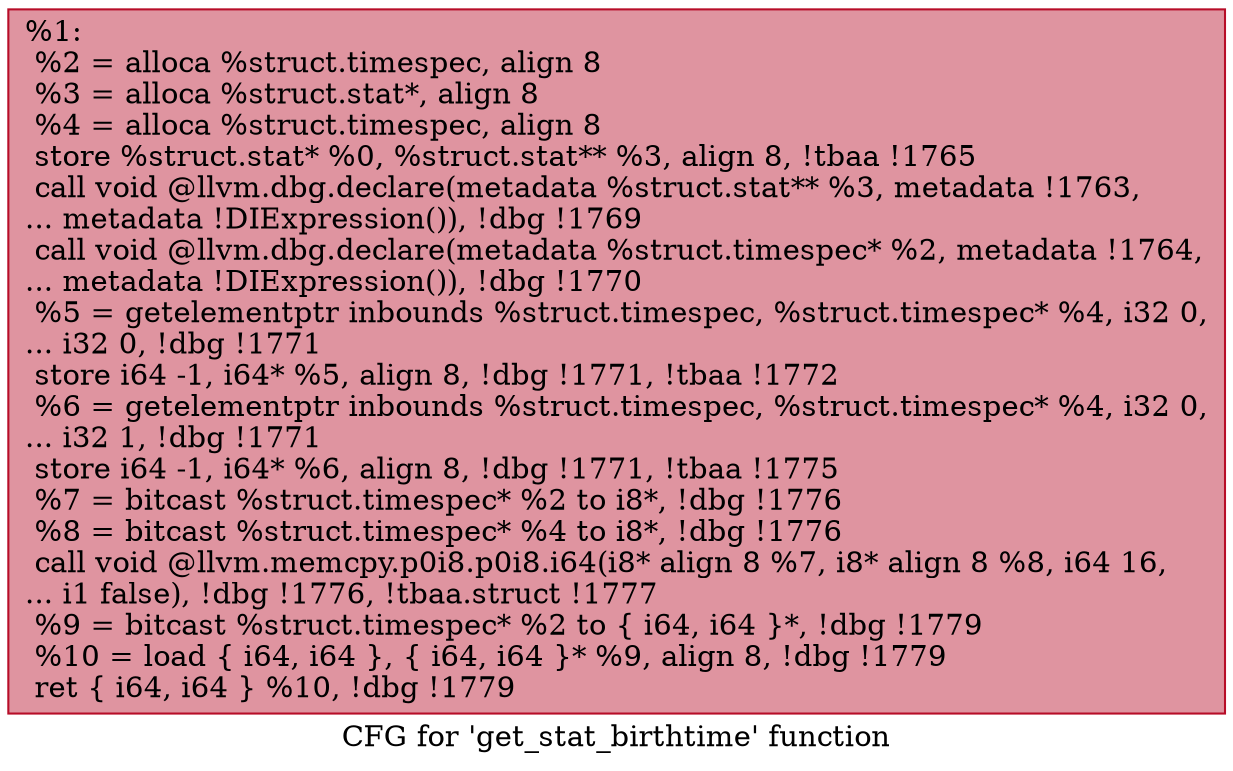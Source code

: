 digraph "CFG for 'get_stat_birthtime' function" {
	label="CFG for 'get_stat_birthtime' function";

	Node0x1b7e9d0 [shape=record,color="#b70d28ff", style=filled, fillcolor="#b70d2870",label="{%1:\l  %2 = alloca %struct.timespec, align 8\l  %3 = alloca %struct.stat*, align 8\l  %4 = alloca %struct.timespec, align 8\l  store %struct.stat* %0, %struct.stat** %3, align 8, !tbaa !1765\l  call void @llvm.dbg.declare(metadata %struct.stat** %3, metadata !1763,\l... metadata !DIExpression()), !dbg !1769\l  call void @llvm.dbg.declare(metadata %struct.timespec* %2, metadata !1764,\l... metadata !DIExpression()), !dbg !1770\l  %5 = getelementptr inbounds %struct.timespec, %struct.timespec* %4, i32 0,\l... i32 0, !dbg !1771\l  store i64 -1, i64* %5, align 8, !dbg !1771, !tbaa !1772\l  %6 = getelementptr inbounds %struct.timespec, %struct.timespec* %4, i32 0,\l... i32 1, !dbg !1771\l  store i64 -1, i64* %6, align 8, !dbg !1771, !tbaa !1775\l  %7 = bitcast %struct.timespec* %2 to i8*, !dbg !1776\l  %8 = bitcast %struct.timespec* %4 to i8*, !dbg !1776\l  call void @llvm.memcpy.p0i8.p0i8.i64(i8* align 8 %7, i8* align 8 %8, i64 16,\l... i1 false), !dbg !1776, !tbaa.struct !1777\l  %9 = bitcast %struct.timespec* %2 to \{ i64, i64 \}*, !dbg !1779\l  %10 = load \{ i64, i64 \}, \{ i64, i64 \}* %9, align 8, !dbg !1779\l  ret \{ i64, i64 \} %10, !dbg !1779\l}"];
}
